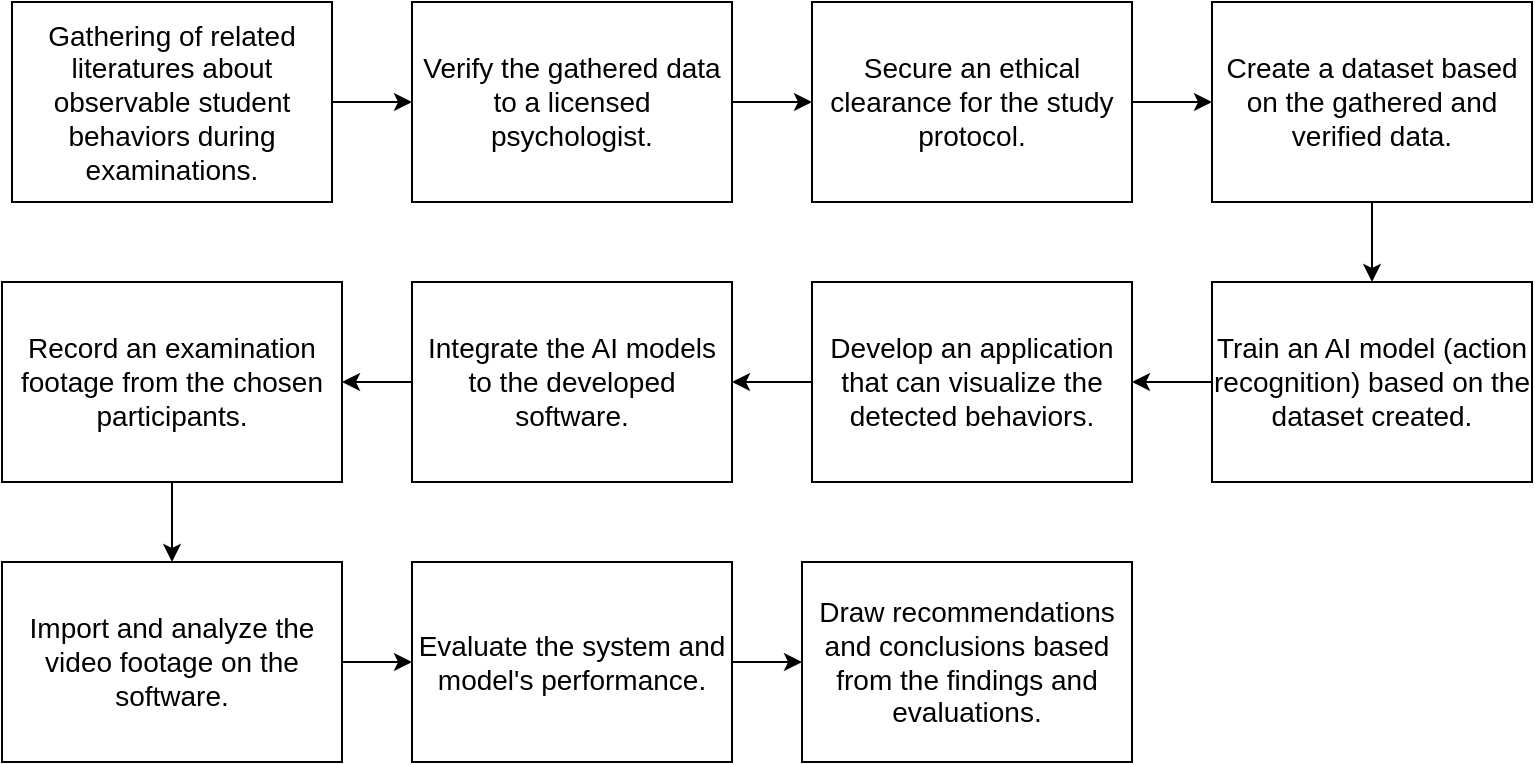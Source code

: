 <mxfile version="25.0.3">
  <diagram name="Page-1" id="DM4cedBiBckcKr0puUbF">
    <mxGraphModel dx="1090" dy="586" grid="1" gridSize="10" guides="1" tooltips="1" connect="1" arrows="1" fold="1" page="1" pageScale="1" pageWidth="850" pageHeight="1100" math="0" shadow="0">
      <root>
        <mxCell id="0" />
        <mxCell id="1" parent="0" />
        <mxCell id="Q9xCs_qFAoikC12M6Q10-3" value="" style="edgeStyle=orthogonalEdgeStyle;rounded=0;orthogonalLoop=1;jettySize=auto;html=1;" edge="1" parent="1" source="Q9xCs_qFAoikC12M6Q10-1" target="Q9xCs_qFAoikC12M6Q10-2">
          <mxGeometry relative="1" as="geometry" />
        </mxCell>
        <mxCell id="Q9xCs_qFAoikC12M6Q10-1" value="Gathering of related literatures about observable student behaviors during examinations." style="rounded=0;whiteSpace=wrap;html=1;fontSize=14;align=center;" vertex="1" parent="1">
          <mxGeometry x="40" y="80" width="160" height="100" as="geometry" />
        </mxCell>
        <mxCell id="Q9xCs_qFAoikC12M6Q10-5" value="" style="edgeStyle=orthogonalEdgeStyle;rounded=0;orthogonalLoop=1;jettySize=auto;html=1;" edge="1" parent="1" source="Q9xCs_qFAoikC12M6Q10-2" target="Q9xCs_qFAoikC12M6Q10-4">
          <mxGeometry relative="1" as="geometry" />
        </mxCell>
        <mxCell id="Q9xCs_qFAoikC12M6Q10-2" value="Verify the gathered data&lt;div&gt;to a licensed&lt;/div&gt;&lt;div&gt;psychologist.&lt;/div&gt;" style="rounded=0;whiteSpace=wrap;html=1;fontSize=14;align=center;" vertex="1" parent="1">
          <mxGeometry x="240" y="80" width="160" height="100" as="geometry" />
        </mxCell>
        <mxCell id="Q9xCs_qFAoikC12M6Q10-10" value="" style="edgeStyle=orthogonalEdgeStyle;rounded=0;orthogonalLoop=1;jettySize=auto;html=1;" edge="1" parent="1" source="Q9xCs_qFAoikC12M6Q10-4" target="Q9xCs_qFAoikC12M6Q10-9">
          <mxGeometry relative="1" as="geometry" />
        </mxCell>
        <mxCell id="Q9xCs_qFAoikC12M6Q10-4" value="Secure an ethical clearance for the study protocol." style="rounded=0;whiteSpace=wrap;html=1;fontSize=14;align=center;" vertex="1" parent="1">
          <mxGeometry x="440" y="80" width="160" height="100" as="geometry" />
        </mxCell>
        <mxCell id="Q9xCs_qFAoikC12M6Q10-12" value="" style="edgeStyle=orthogonalEdgeStyle;rounded=0;orthogonalLoop=1;jettySize=auto;html=1;" edge="1" parent="1" source="Q9xCs_qFAoikC12M6Q10-9" target="Q9xCs_qFAoikC12M6Q10-11">
          <mxGeometry relative="1" as="geometry" />
        </mxCell>
        <mxCell id="Q9xCs_qFAoikC12M6Q10-9" value="Create a dataset based on the gathered and verified data." style="rounded=0;whiteSpace=wrap;html=1;fontSize=14;align=center;" vertex="1" parent="1">
          <mxGeometry x="640" y="80" width="160" height="100" as="geometry" />
        </mxCell>
        <mxCell id="Q9xCs_qFAoikC12M6Q10-14" value="" style="edgeStyle=orthogonalEdgeStyle;rounded=0;orthogonalLoop=1;jettySize=auto;html=1;" edge="1" parent="1" source="Q9xCs_qFAoikC12M6Q10-11" target="Q9xCs_qFAoikC12M6Q10-13">
          <mxGeometry relative="1" as="geometry" />
        </mxCell>
        <mxCell id="Q9xCs_qFAoikC12M6Q10-11" value="Train an AI model (action recognition) based on the dataset created." style="rounded=0;whiteSpace=wrap;html=1;fontSize=14;align=center;" vertex="1" parent="1">
          <mxGeometry x="640" y="220" width="160" height="100" as="geometry" />
        </mxCell>
        <mxCell id="Q9xCs_qFAoikC12M6Q10-16" value="" style="edgeStyle=orthogonalEdgeStyle;rounded=0;orthogonalLoop=1;jettySize=auto;html=1;" edge="1" parent="1" source="Q9xCs_qFAoikC12M6Q10-13" target="Q9xCs_qFAoikC12M6Q10-15">
          <mxGeometry relative="1" as="geometry" />
        </mxCell>
        <mxCell id="Q9xCs_qFAoikC12M6Q10-13" value="Develop an application that can visualize the detected behaviors." style="rounded=0;whiteSpace=wrap;html=1;fontSize=14;align=center;" vertex="1" parent="1">
          <mxGeometry x="440" y="220" width="160" height="100" as="geometry" />
        </mxCell>
        <mxCell id="Q9xCs_qFAoikC12M6Q10-18" value="" style="edgeStyle=orthogonalEdgeStyle;rounded=0;orthogonalLoop=1;jettySize=auto;html=1;" edge="1" parent="1" source="Q9xCs_qFAoikC12M6Q10-15" target="Q9xCs_qFAoikC12M6Q10-17">
          <mxGeometry relative="1" as="geometry" />
        </mxCell>
        <mxCell id="Q9xCs_qFAoikC12M6Q10-15" value="Integrate the AI models to the developed software." style="rounded=0;whiteSpace=wrap;html=1;fontSize=14;align=center;" vertex="1" parent="1">
          <mxGeometry x="240" y="220" width="160" height="100" as="geometry" />
        </mxCell>
        <mxCell id="Q9xCs_qFAoikC12M6Q10-20" value="" style="edgeStyle=orthogonalEdgeStyle;rounded=0;orthogonalLoop=1;jettySize=auto;html=1;" edge="1" parent="1" source="Q9xCs_qFAoikC12M6Q10-17" target="Q9xCs_qFAoikC12M6Q10-19">
          <mxGeometry relative="1" as="geometry" />
        </mxCell>
        <mxCell id="Q9xCs_qFAoikC12M6Q10-17" value="Record an examination footage from the chosen participants." style="rounded=0;whiteSpace=wrap;html=1;fontSize=14;align=center;" vertex="1" parent="1">
          <mxGeometry x="35" y="220" width="170" height="100" as="geometry" />
        </mxCell>
        <mxCell id="Q9xCs_qFAoikC12M6Q10-22" value="" style="edgeStyle=orthogonalEdgeStyle;rounded=0;orthogonalLoop=1;jettySize=auto;html=1;" edge="1" parent="1" source="Q9xCs_qFAoikC12M6Q10-19" target="Q9xCs_qFAoikC12M6Q10-21">
          <mxGeometry relative="1" as="geometry" />
        </mxCell>
        <mxCell id="Q9xCs_qFAoikC12M6Q10-19" value="Import and analyze the video footage on the software." style="rounded=0;whiteSpace=wrap;html=1;fontSize=14;align=center;" vertex="1" parent="1">
          <mxGeometry x="35" y="360" width="170" height="100" as="geometry" />
        </mxCell>
        <mxCell id="Q9xCs_qFAoikC12M6Q10-24" value="" style="edgeStyle=orthogonalEdgeStyle;rounded=0;orthogonalLoop=1;jettySize=auto;html=1;" edge="1" parent="1" source="Q9xCs_qFAoikC12M6Q10-21" target="Q9xCs_qFAoikC12M6Q10-23">
          <mxGeometry relative="1" as="geometry" />
        </mxCell>
        <mxCell id="Q9xCs_qFAoikC12M6Q10-21" value="Evaluate the system and model&#39;s performance." style="rounded=0;whiteSpace=wrap;html=1;fontSize=14;align=center;" vertex="1" parent="1">
          <mxGeometry x="240" y="360" width="160" height="100" as="geometry" />
        </mxCell>
        <mxCell id="Q9xCs_qFAoikC12M6Q10-23" value="Draw recommendations and conclusions based from the findings and evaluations." style="rounded=0;whiteSpace=wrap;html=1;fontSize=14;align=center;" vertex="1" parent="1">
          <mxGeometry x="435" y="360" width="165" height="100" as="geometry" />
        </mxCell>
      </root>
    </mxGraphModel>
  </diagram>
</mxfile>
